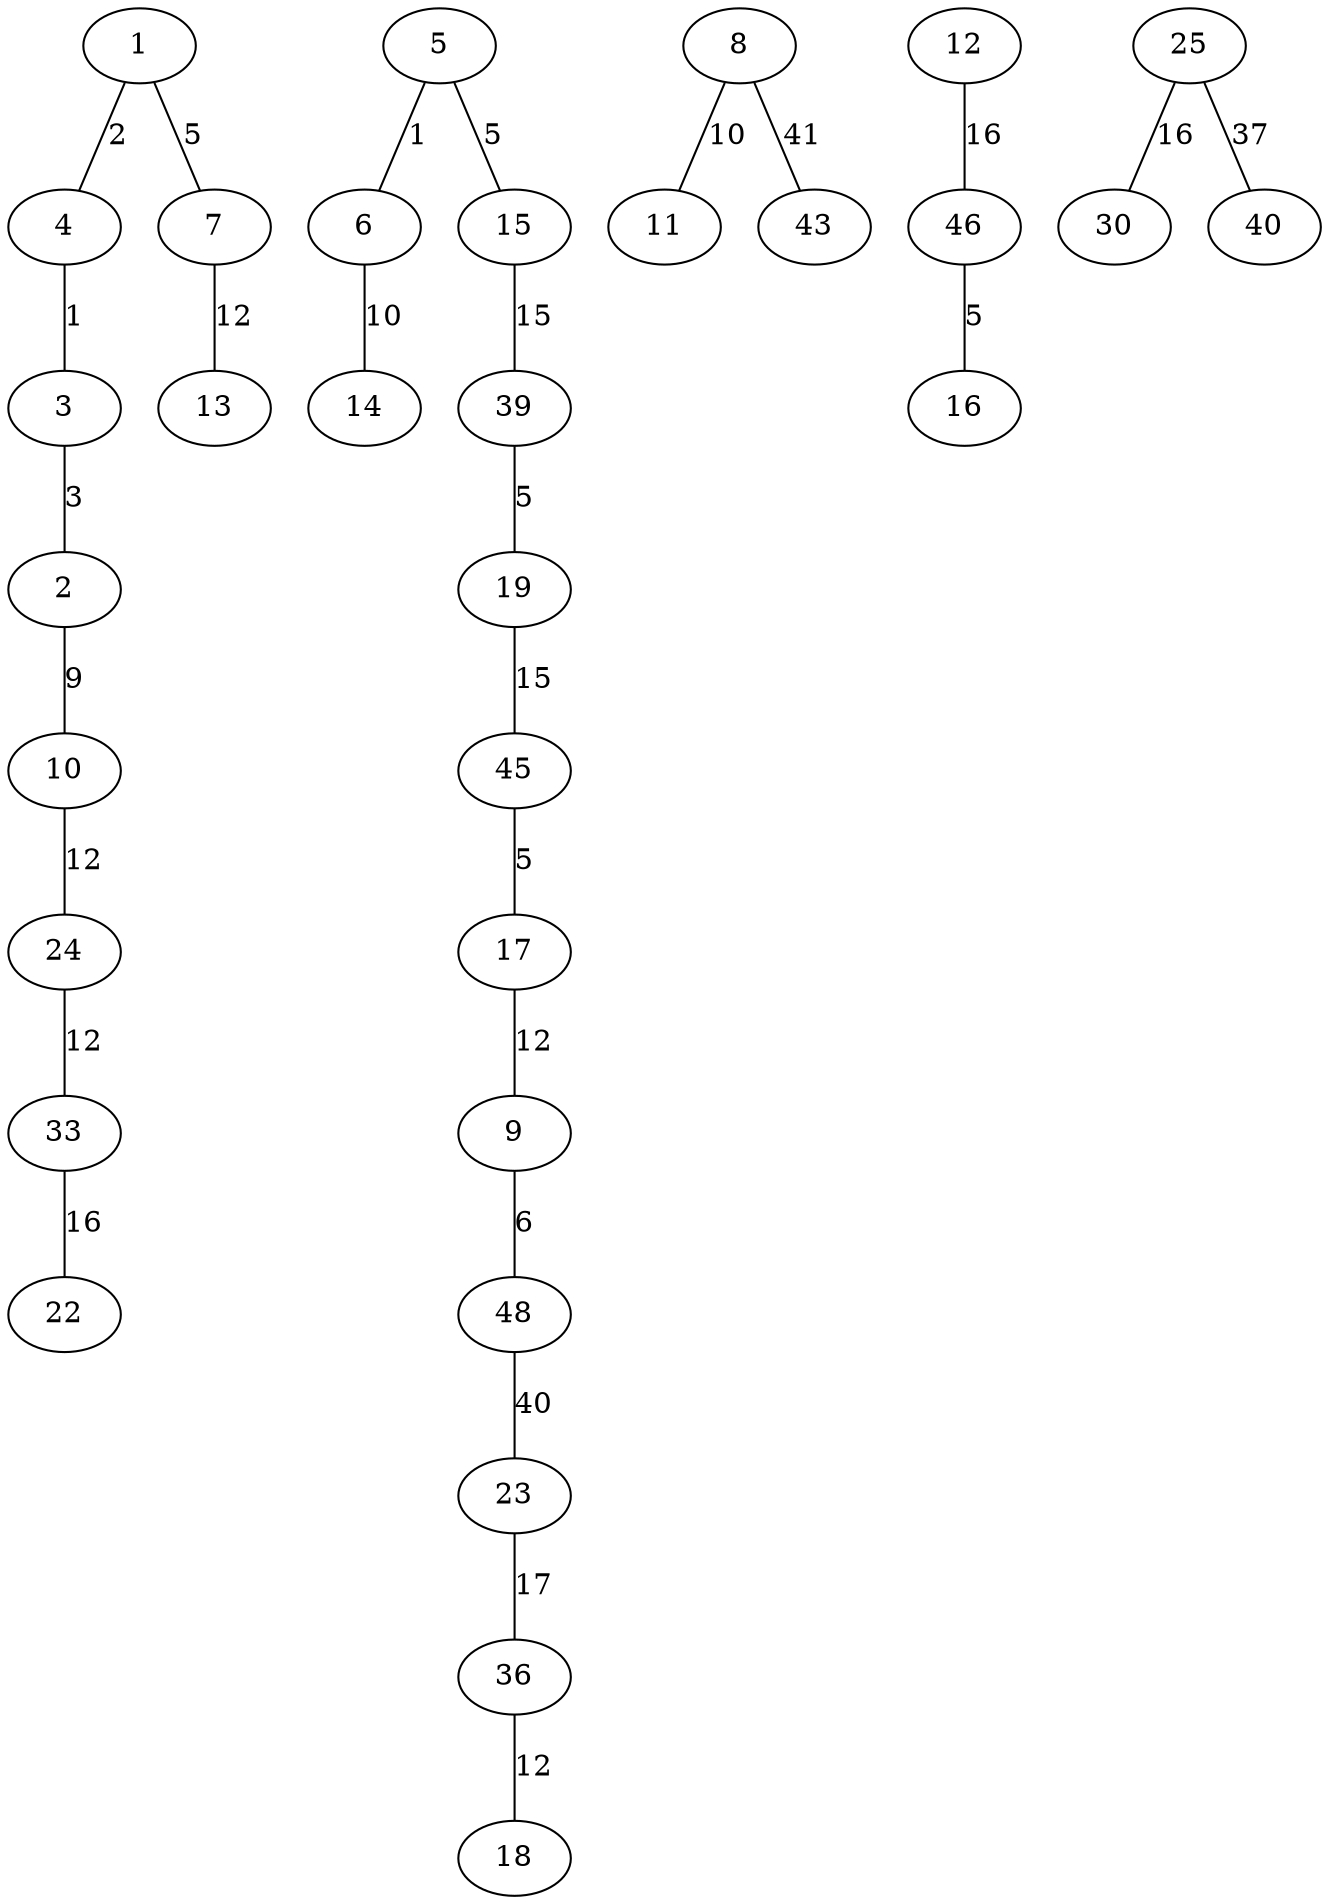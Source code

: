 graph {
"1" -- "4" [label="2"]
"4" -- "3" [label="1"]
"3" -- "2" [label="3"]
"1" -- "7" [label="5"]
"2" -- "10" [label="9"]
"7" -- "13" [label="12"]
"10" -- "24" [label="12"]
"24" -- "33" [label="12"]
"33" -- "22" [label="16"]
"5" -- "6" [label="1"]
"5" -- "15" [label="5"]
"6" -- "14" [label="10"]
"15" -- "39" [label="15"]
"39" -- "19" [label="5"]
"19" -- "45" [label="15"]
"45" -- "17" [label="5"]
"17" -- "9" [label="12"]
"9" -- "48" [label="6"]
"48" -- "23" [label="40"]
"23" -- "36" [label="17"]
"36" -- "18" [label="12"]
"8" -- "11" [label="10"]
"8" -- "43" [label="41"]
"12" -- "46" [label="16"]
"46" -- "16" [label="5"]
"25" -- "30" [label="16"]
"25" -- "40" [label="37"]
}